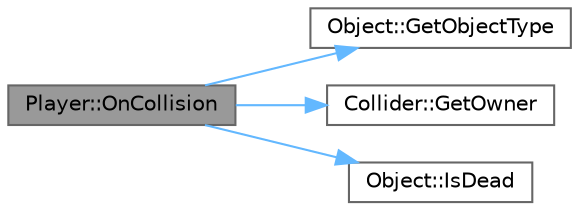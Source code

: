 digraph "Player::OnCollision"
{
 // LATEX_PDF_SIZE
  bgcolor="transparent";
  edge [fontname=Helvetica,fontsize=10,labelfontname=Helvetica,labelfontsize=10];
  node [fontname=Helvetica,fontsize=10,shape=box,height=0.2,width=0.4];
  rankdir="LR";
  Node1 [id="Node000001",label="Player::OnCollision",height=0.2,width=0.4,color="gray40", fillcolor="grey60", style="filled", fontcolor="black",tooltip=" "];
  Node1 -> Node2 [id="edge1_Node000001_Node000002",color="steelblue1",style="solid",tooltip=" "];
  Node2 [id="Node000002",label="Object::GetObjectType",height=0.2,width=0.4,color="grey40", fillcolor="white", style="filled",URL="$class_object.html#a224626b7e157e68ad8fa20a0ef04f841",tooltip=" "];
  Node1 -> Node3 [id="edge2_Node000001_Node000003",color="steelblue1",style="solid",tooltip=" "];
  Node3 [id="Node000003",label="Collider::GetOwner",height=0.2,width=0.4,color="grey40", fillcolor="white", style="filled",URL="$class_collider.html#a1a1c25108da499b666799d7e8d4c2d5b",tooltip=" "];
  Node1 -> Node4 [id="edge3_Node000001_Node000004",color="steelblue1",style="solid",tooltip=" "];
  Node4 [id="Node000004",label="Object::IsDead",height=0.2,width=0.4,color="grey40", fillcolor="white", style="filled",URL="$class_object.html#a84053099d63bf9fce8df8828d2ae137c",tooltip=" "];
}

